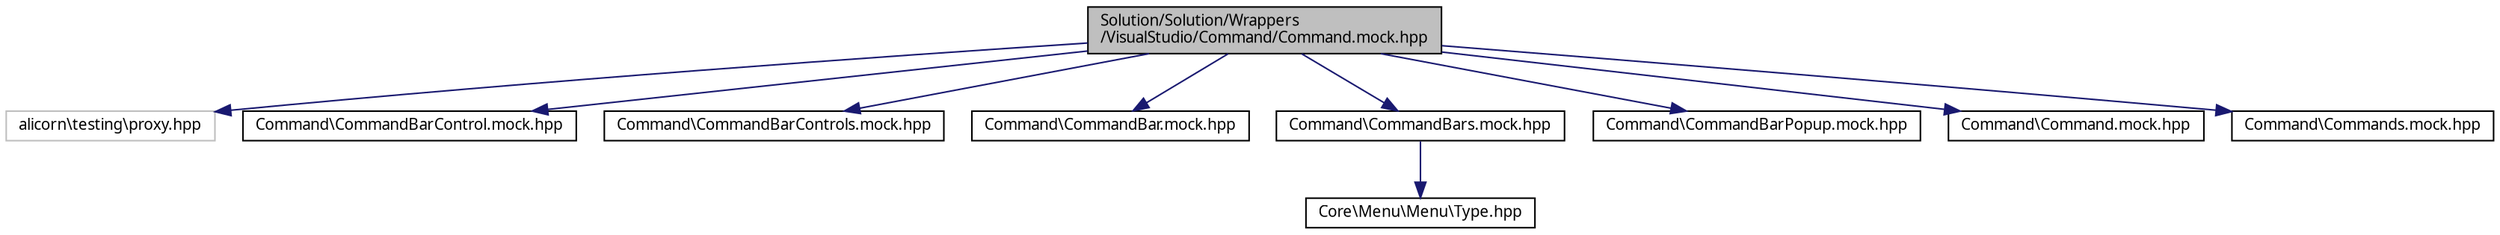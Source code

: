 digraph "Solution/Solution/Wrappers/VisualStudio/Command/Command.mock.hpp"
{
 // INTERACTIVE_SVG=YES
  edge [fontname="Verdana",fontsize="10",labelfontname="Verdana",labelfontsize="10"];
  node [fontname="Verdana",fontsize="10",shape=record];
  Node1 [label="Solution/Solution/Wrappers\l/VisualStudio/Command/Command.mock.hpp",height=0.2,width=0.4,color="black", fillcolor="grey75", style="filled", fontcolor="black"];
  Node1 -> Node2 [color="midnightblue",fontsize="10",style="solid",fontname="Verdana"];
  Node2 [label="alicorn\\testing\\proxy.hpp",height=0.2,width=0.4,color="grey75", fillcolor="white", style="filled"];
  Node1 -> Node3 [color="midnightblue",fontsize="10",style="solid",fontname="Verdana"];
  Node3 [label="Command\\CommandBarControl.mock.hpp",height=0.2,width=0.4,color="black", fillcolor="white", style="filled",URL="$_command_bar_control_8mock_8hpp_source.html"];
  Node1 -> Node4 [color="midnightblue",fontsize="10",style="solid",fontname="Verdana"];
  Node4 [label="Command\\CommandBarControls.mock.hpp",height=0.2,width=0.4,color="black", fillcolor="white", style="filled",URL="$_command_bar_controls_8mock_8hpp_source.html"];
  Node1 -> Node5 [color="midnightblue",fontsize="10",style="solid",fontname="Verdana"];
  Node5 [label="Command\\CommandBar.mock.hpp",height=0.2,width=0.4,color="black", fillcolor="white", style="filled",URL="$_command_bar_8mock_8hpp_source.html"];
  Node1 -> Node6 [color="midnightblue",fontsize="10",style="solid",fontname="Verdana"];
  Node6 [label="Command\\CommandBars.mock.hpp",height=0.2,width=0.4,color="black", fillcolor="white", style="filled",URL="$_command_bars_8mock_8hpp_source.html"];
  Node6 -> Node7 [color="midnightblue",fontsize="10",style="solid",fontname="Verdana"];
  Node7 [label="Core\\Menu\\Menu\\Type.hpp",height=0.2,width=0.4,color="black", fillcolor="white", style="filled",URL="$_type_8hpp_source.html"];
  Node1 -> Node8 [color="midnightblue",fontsize="10",style="solid",fontname="Verdana"];
  Node8 [label="Command\\CommandBarPopup.mock.hpp",height=0.2,width=0.4,color="black", fillcolor="white", style="filled",URL="$_command_bar_popup_8mock_8hpp_source.html"];
  Node1 -> Node9 [color="midnightblue",fontsize="10",style="solid",fontname="Verdana"];
  Node9 [label="Command\\Command.mock.hpp",height=0.2,width=0.4,color="black", fillcolor="white", style="filled",URL="$_command_2_command_8mock_8hpp_source.html"];
  Node1 -> Node10 [color="midnightblue",fontsize="10",style="solid",fontname="Verdana"];
  Node10 [label="Command\\Commands.mock.hpp",height=0.2,width=0.4,color="black", fillcolor="white", style="filled",URL="$_commands_8mock_8hpp_source.html"];
}
